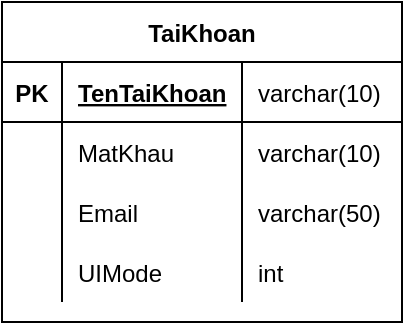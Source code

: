 <mxfile version="18.1.3" type="onedrive"><diagram id="tGs2l0R3yEOyTROK_Hj2" name="Page-1"><mxGraphModel grid="1" page="1" gridSize="10" guides="1" tooltips="1" connect="1" arrows="1" fold="1" pageScale="1" pageWidth="850" pageHeight="1100" math="0" shadow="0"><root><mxCell id="0"/><mxCell id="1" parent="0"/><mxCell id="h4YoCh0JkqzJGyTAtI6b-27" value="TaiKhoan" style="shape=table;startSize=30;container=1;collapsible=1;childLayout=tableLayout;fixedRows=1;rowLines=0;fontStyle=1;align=center;resizeLast=1;" vertex="1" parent="1"><mxGeometry x="120" y="240" width="200" height="160" as="geometry"/></mxCell><mxCell id="h4YoCh0JkqzJGyTAtI6b-28" value="" style="shape=tableRow;horizontal=0;startSize=0;swimlaneHead=0;swimlaneBody=0;fillColor=none;collapsible=0;dropTarget=0;points=[[0,0.5],[1,0.5]];portConstraint=eastwest;top=0;left=0;right=0;bottom=1;" vertex="1" parent="h4YoCh0JkqzJGyTAtI6b-27"><mxGeometry y="30" width="200" height="30" as="geometry"/></mxCell><mxCell id="h4YoCh0JkqzJGyTAtI6b-29" value="PK" style="shape=partialRectangle;connectable=0;fillColor=none;top=0;left=0;bottom=0;right=0;fontStyle=1;overflow=hidden;" vertex="1" parent="h4YoCh0JkqzJGyTAtI6b-28"><mxGeometry width="30" height="30" as="geometry"><mxRectangle width="30" height="30" as="alternateBounds"/></mxGeometry></mxCell><mxCell id="h4YoCh0JkqzJGyTAtI6b-30" value="TenTaiKhoan" style="shape=partialRectangle;connectable=0;fillColor=none;top=0;left=0;bottom=0;right=0;align=left;spacingLeft=6;fontStyle=5;overflow=hidden;" vertex="1" parent="h4YoCh0JkqzJGyTAtI6b-28"><mxGeometry x="30" width="90" height="30" as="geometry"><mxRectangle width="90" height="30" as="alternateBounds"/></mxGeometry></mxCell><mxCell id="qsqx5BmZosxZqzCGOiUG-1" value="varchar(10)" style="shape=partialRectangle;connectable=0;fillColor=none;top=0;left=0;bottom=0;right=0;align=left;spacingLeft=6;fontStyle=0;overflow=hidden;" vertex="1" parent="h4YoCh0JkqzJGyTAtI6b-28"><mxGeometry x="120" width="80" height="30" as="geometry"><mxRectangle width="80" height="30" as="alternateBounds"/></mxGeometry></mxCell><mxCell id="h4YoCh0JkqzJGyTAtI6b-31" value="" style="shape=tableRow;horizontal=0;startSize=0;swimlaneHead=0;swimlaneBody=0;fillColor=none;collapsible=0;dropTarget=0;points=[[0,0.5],[1,0.5]];portConstraint=eastwest;top=0;left=0;right=0;bottom=0;" vertex="1" parent="h4YoCh0JkqzJGyTAtI6b-27"><mxGeometry y="60" width="200" height="30" as="geometry"/></mxCell><mxCell id="h4YoCh0JkqzJGyTAtI6b-32" value="" style="shape=partialRectangle;connectable=0;fillColor=none;top=0;left=0;bottom=0;right=0;editable=1;overflow=hidden;" vertex="1" parent="h4YoCh0JkqzJGyTAtI6b-31"><mxGeometry width="30" height="30" as="geometry"><mxRectangle width="30" height="30" as="alternateBounds"/></mxGeometry></mxCell><mxCell id="h4YoCh0JkqzJGyTAtI6b-33" value="MatKhau" style="shape=partialRectangle;connectable=0;fillColor=none;top=0;left=0;bottom=0;right=0;align=left;spacingLeft=6;overflow=hidden;" vertex="1" parent="h4YoCh0JkqzJGyTAtI6b-31"><mxGeometry x="30" width="90" height="30" as="geometry"><mxRectangle width="90" height="30" as="alternateBounds"/></mxGeometry></mxCell><mxCell id="qsqx5BmZosxZqzCGOiUG-2" value="varchar(10)" style="shape=partialRectangle;connectable=0;fillColor=none;top=0;left=0;bottom=0;right=0;align=left;spacingLeft=6;overflow=hidden;" vertex="1" parent="h4YoCh0JkqzJGyTAtI6b-31"><mxGeometry x="120" width="80" height="30" as="geometry"><mxRectangle width="80" height="30" as="alternateBounds"/></mxGeometry></mxCell><mxCell id="h4YoCh0JkqzJGyTAtI6b-34" value="" style="shape=tableRow;horizontal=0;startSize=0;swimlaneHead=0;swimlaneBody=0;fillColor=none;collapsible=0;dropTarget=0;points=[[0,0.5],[1,0.5]];portConstraint=eastwest;top=0;left=0;right=0;bottom=0;" vertex="1" parent="h4YoCh0JkqzJGyTAtI6b-27"><mxGeometry y="90" width="200" height="30" as="geometry"/></mxCell><mxCell id="h4YoCh0JkqzJGyTAtI6b-35" value="" style="shape=partialRectangle;connectable=0;fillColor=none;top=0;left=0;bottom=0;right=0;editable=1;overflow=hidden;" vertex="1" parent="h4YoCh0JkqzJGyTAtI6b-34"><mxGeometry width="30" height="30" as="geometry"><mxRectangle width="30" height="30" as="alternateBounds"/></mxGeometry></mxCell><mxCell id="h4YoCh0JkqzJGyTAtI6b-36" value="Email" style="shape=partialRectangle;connectable=0;fillColor=none;top=0;left=0;bottom=0;right=0;align=left;spacingLeft=6;overflow=hidden;" vertex="1" parent="h4YoCh0JkqzJGyTAtI6b-34"><mxGeometry x="30" width="90" height="30" as="geometry"><mxRectangle width="90" height="30" as="alternateBounds"/></mxGeometry></mxCell><mxCell id="qsqx5BmZosxZqzCGOiUG-3" value="varchar(50)" style="shape=partialRectangle;connectable=0;fillColor=none;top=0;left=0;bottom=0;right=0;align=left;spacingLeft=6;overflow=hidden;" vertex="1" parent="h4YoCh0JkqzJGyTAtI6b-34"><mxGeometry x="120" width="80" height="30" as="geometry"><mxRectangle width="80" height="30" as="alternateBounds"/></mxGeometry></mxCell><mxCell id="h4YoCh0JkqzJGyTAtI6b-37" value="" style="shape=tableRow;horizontal=0;startSize=0;swimlaneHead=0;swimlaneBody=0;fillColor=none;collapsible=0;dropTarget=0;points=[[0,0.5],[1,0.5]];portConstraint=eastwest;top=0;left=0;right=0;bottom=0;" vertex="1" parent="h4YoCh0JkqzJGyTAtI6b-27"><mxGeometry y="120" width="200" height="30" as="geometry"/></mxCell><mxCell id="h4YoCh0JkqzJGyTAtI6b-38" value="" style="shape=partialRectangle;connectable=0;fillColor=none;top=0;left=0;bottom=0;right=0;editable=1;overflow=hidden;" vertex="1" parent="h4YoCh0JkqzJGyTAtI6b-37"><mxGeometry width="30" height="30" as="geometry"><mxRectangle width="30" height="30" as="alternateBounds"/></mxGeometry></mxCell><mxCell id="h4YoCh0JkqzJGyTAtI6b-39" value="UIMode" style="shape=partialRectangle;connectable=0;fillColor=none;top=0;left=0;bottom=0;right=0;align=left;spacingLeft=6;overflow=hidden;" vertex="1" parent="h4YoCh0JkqzJGyTAtI6b-37"><mxGeometry x="30" width="90" height="30" as="geometry"><mxRectangle width="90" height="30" as="alternateBounds"/></mxGeometry></mxCell><mxCell id="qsqx5BmZosxZqzCGOiUG-4" value="int" style="shape=partialRectangle;connectable=0;fillColor=none;top=0;left=0;bottom=0;right=0;align=left;spacingLeft=6;overflow=hidden;" vertex="1" parent="h4YoCh0JkqzJGyTAtI6b-37"><mxGeometry x="120" width="80" height="30" as="geometry"><mxRectangle width="80" height="30" as="alternateBounds"/></mxGeometry></mxCell></root></mxGraphModel></diagram></mxfile>